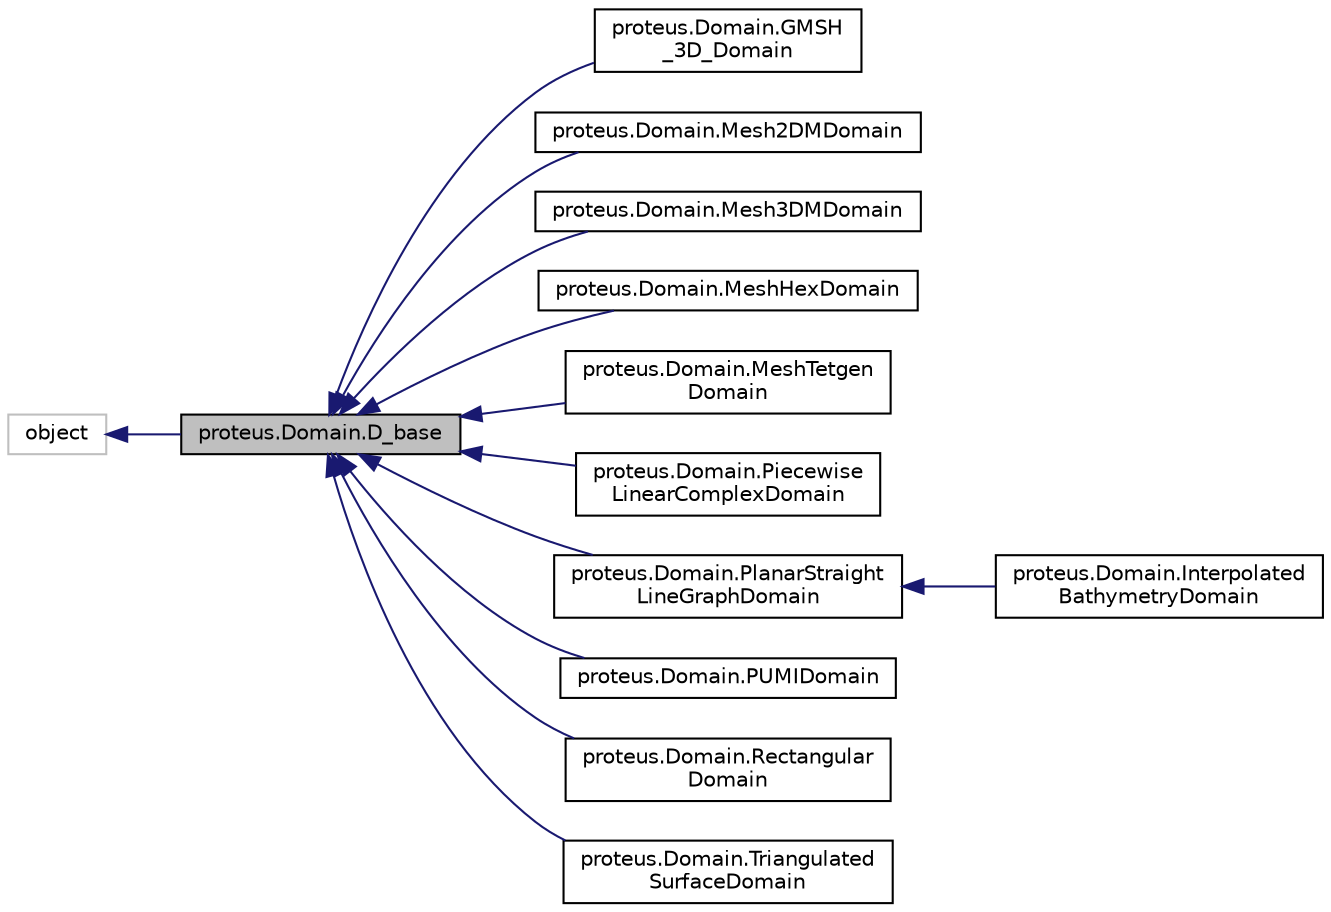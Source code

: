 digraph "proteus.Domain.D_base"
{
 // LATEX_PDF_SIZE
  edge [fontname="Helvetica",fontsize="10",labelfontname="Helvetica",labelfontsize="10"];
  node [fontname="Helvetica",fontsize="10",shape=record];
  rankdir="LR";
  Node1 [label="proteus.Domain.D_base",height=0.2,width=0.4,color="black", fillcolor="grey75", style="filled", fontcolor="black",tooltip=" "];
  Node2 -> Node1 [dir="back",color="midnightblue",fontsize="10",style="solid",fontname="Helvetica"];
  Node2 [label="object",height=0.2,width=0.4,color="grey75", fillcolor="white", style="filled",tooltip=" "];
  Node1 -> Node3 [dir="back",color="midnightblue",fontsize="10",style="solid",fontname="Helvetica"];
  Node3 [label="proteus.Domain.GMSH\l_3D_Domain",height=0.2,width=0.4,color="black", fillcolor="white", style="filled",URL="$classproteus_1_1Domain_1_1GMSH__3D__Domain.html",tooltip=" "];
  Node1 -> Node4 [dir="back",color="midnightblue",fontsize="10",style="solid",fontname="Helvetica"];
  Node4 [label="proteus.Domain.Mesh2DMDomain",height=0.2,width=0.4,color="black", fillcolor="white", style="filled",URL="$classproteus_1_1Domain_1_1Mesh2DMDomain.html",tooltip=" "];
  Node1 -> Node5 [dir="back",color="midnightblue",fontsize="10",style="solid",fontname="Helvetica"];
  Node5 [label="proteus.Domain.Mesh3DMDomain",height=0.2,width=0.4,color="black", fillcolor="white", style="filled",URL="$classproteus_1_1Domain_1_1Mesh3DMDomain.html",tooltip=" "];
  Node1 -> Node6 [dir="back",color="midnightblue",fontsize="10",style="solid",fontname="Helvetica"];
  Node6 [label="proteus.Domain.MeshHexDomain",height=0.2,width=0.4,color="black", fillcolor="white", style="filled",URL="$classproteus_1_1Domain_1_1MeshHexDomain.html",tooltip=" "];
  Node1 -> Node7 [dir="back",color="midnightblue",fontsize="10",style="solid",fontname="Helvetica"];
  Node7 [label="proteus.Domain.MeshTetgen\lDomain",height=0.2,width=0.4,color="black", fillcolor="white", style="filled",URL="$classproteus_1_1Domain_1_1MeshTetgenDomain.html",tooltip=" "];
  Node1 -> Node8 [dir="back",color="midnightblue",fontsize="10",style="solid",fontname="Helvetica"];
  Node8 [label="proteus.Domain.Piecewise\lLinearComplexDomain",height=0.2,width=0.4,color="black", fillcolor="white", style="filled",URL="$classproteus_1_1Domain_1_1PiecewiseLinearComplexDomain.html",tooltip=" "];
  Node1 -> Node9 [dir="back",color="midnightblue",fontsize="10",style="solid",fontname="Helvetica"];
  Node9 [label="proteus.Domain.PlanarStraight\lLineGraphDomain",height=0.2,width=0.4,color="black", fillcolor="white", style="filled",URL="$classproteus_1_1Domain_1_1PlanarStraightLineGraphDomain.html",tooltip=" "];
  Node9 -> Node10 [dir="back",color="midnightblue",fontsize="10",style="solid",fontname="Helvetica"];
  Node10 [label="proteus.Domain.Interpolated\lBathymetryDomain",height=0.2,width=0.4,color="black", fillcolor="white", style="filled",URL="$classproteus_1_1Domain_1_1InterpolatedBathymetryDomain.html",tooltip=" "];
  Node1 -> Node11 [dir="back",color="midnightblue",fontsize="10",style="solid",fontname="Helvetica"];
  Node11 [label="proteus.Domain.PUMIDomain",height=0.2,width=0.4,color="black", fillcolor="white", style="filled",URL="$classproteus_1_1Domain_1_1PUMIDomain.html",tooltip=" "];
  Node1 -> Node12 [dir="back",color="midnightblue",fontsize="10",style="solid",fontname="Helvetica"];
  Node12 [label="proteus.Domain.Rectangular\lDomain",height=0.2,width=0.4,color="black", fillcolor="white", style="filled",URL="$classproteus_1_1Domain_1_1RectangularDomain.html",tooltip=" "];
  Node1 -> Node13 [dir="back",color="midnightblue",fontsize="10",style="solid",fontname="Helvetica"];
  Node13 [label="proteus.Domain.Triangulated\lSurfaceDomain",height=0.2,width=0.4,color="black", fillcolor="white", style="filled",URL="$classproteus_1_1Domain_1_1TriangulatedSurfaceDomain.html",tooltip=" "];
}
